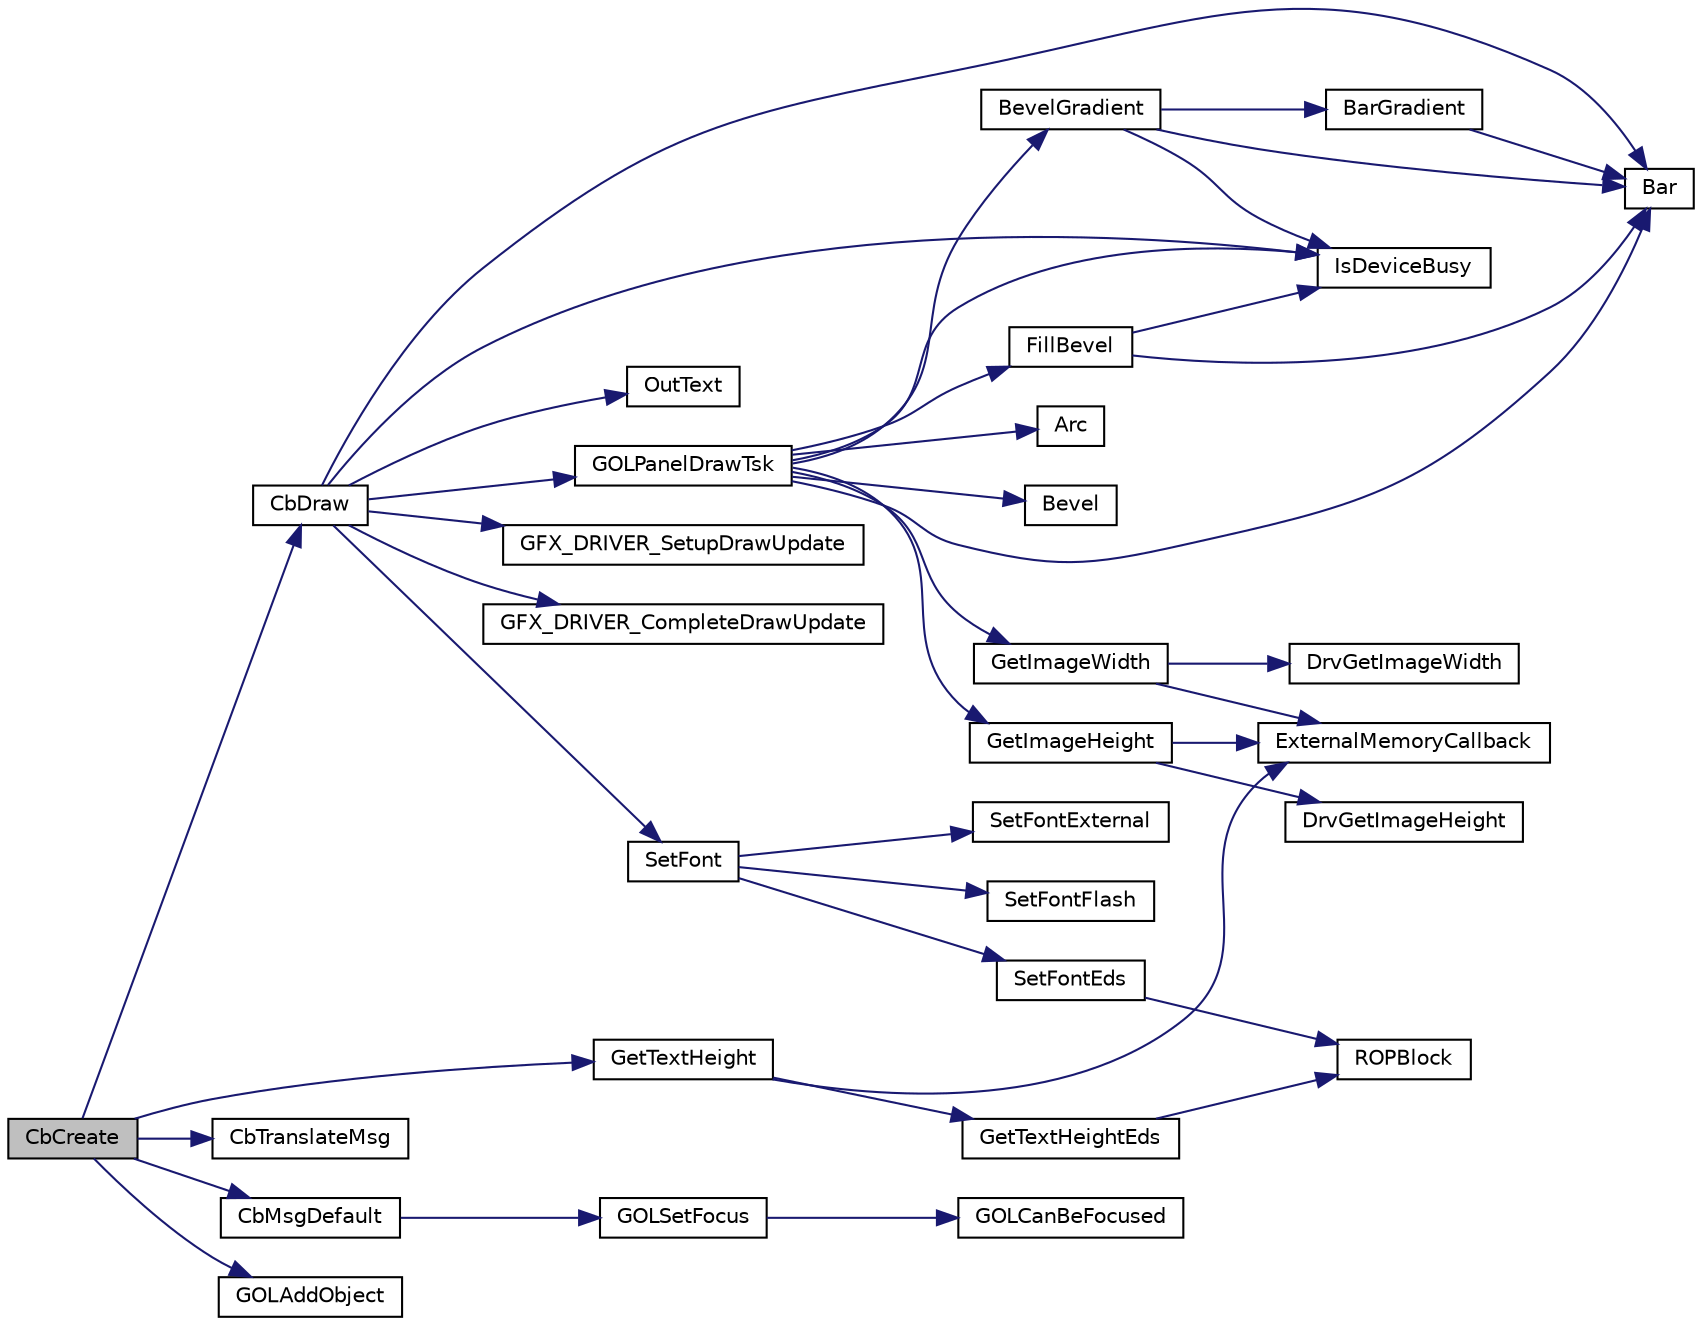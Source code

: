 digraph "CbCreate"
{
  edge [fontname="Helvetica",fontsize="10",labelfontname="Helvetica",labelfontsize="10"];
  node [fontname="Helvetica",fontsize="10",shape=record];
  rankdir="LR";
  Node1 [label="CbCreate",height=0.2,width=0.4,color="black", fillcolor="grey75", style="filled", fontcolor="black"];
  Node1 -> Node2 [color="midnightblue",fontsize="10",style="solid"];
  Node2 [label="CbDraw",height=0.2,width=0.4,color="black", fillcolor="white", style="filled",URL="$_check_box_8c.html#a3e8cd29f18ad886f66c756f4306bc077"];
  Node2 -> Node3 [color="midnightblue",fontsize="10",style="solid"];
  Node3 [label="IsDeviceBusy",height=0.2,width=0.4,color="black", fillcolor="white", style="filled",URL="$drv_t_f_t001_8c.html#a0ff44afc8539dc2bfe7acc1fce987b5a"];
  Node2 -> Node4 [color="midnightblue",fontsize="10",style="solid"];
  Node4 [label="GOLPanelDrawTsk",height=0.2,width=0.4,color="black", fillcolor="white", style="filled",URL="$_g_o_l_8c.html#a9d993f570a5a333450b08addacdfc974"];
  Node4 -> Node5 [color="midnightblue",fontsize="10",style="solid"];
  Node5 [label="GetImageWidth",height=0.2,width=0.4,color="black", fillcolor="white", style="filled",URL="$mchp_gfx_drv_8c.html#a9d6b711f608c6280dbf3db965bf53f81"];
  Node5 -> Node6 [color="midnightblue",fontsize="10",style="solid"];
  Node6 [label="DrvGetImageWidth",height=0.2,width=0.4,color="black", fillcolor="white", style="filled",URL="$mchp_gfx_drv_8c.html#a05ead627e39e37639c948aeb1b0055e2"];
  Node5 -> Node7 [color="midnightblue",fontsize="10",style="solid"];
  Node7 [label="ExternalMemoryCallback",height=0.2,width=0.4,color="black", fillcolor="white", style="filled",URL="$_primitive_8h.html#ae99cb247f7820909774ce7f4d345fc55"];
  Node4 -> Node8 [color="midnightblue",fontsize="10",style="solid"];
  Node8 [label="GetImageHeight",height=0.2,width=0.4,color="black", fillcolor="white", style="filled",URL="$mchp_gfx_drv_8c.html#a735808e61dbe820f1d2cea86e0201b1c"];
  Node8 -> Node9 [color="midnightblue",fontsize="10",style="solid"];
  Node9 [label="DrvGetImageHeight",height=0.2,width=0.4,color="black", fillcolor="white", style="filled",URL="$mchp_gfx_drv_8c.html#a196ad1219f94614d21e8f7c20dfa9d54"];
  Node8 -> Node7 [color="midnightblue",fontsize="10",style="solid"];
  Node4 -> Node10 [color="midnightblue",fontsize="10",style="solid"];
  Node10 [label="Arc",height=0.2,width=0.4,color="black", fillcolor="white", style="filled",URL="$_primitive_8h.html#a5707d25502a3e8c1217559f5567fbf44"];
  Node4 -> Node11 [color="midnightblue",fontsize="10",style="solid"];
  Node11 [label="Bar",height=0.2,width=0.4,color="black", fillcolor="white", style="filled",URL="$drv_t_f_t001_8c.html#a1127c70a0c39d3340abc25a4bd159c90"];
  Node4 -> Node12 [color="midnightblue",fontsize="10",style="solid"];
  Node12 [label="BevelGradient",height=0.2,width=0.4,color="black", fillcolor="white", style="filled",URL="$_primitive_8c.html#a679c93e02fea2b29eedde577b7b576d9"];
  Node12 -> Node3 [color="midnightblue",fontsize="10",style="solid"];
  Node12 -> Node11 [color="midnightblue",fontsize="10",style="solid"];
  Node12 -> Node13 [color="midnightblue",fontsize="10",style="solid"];
  Node13 [label="BarGradient",height=0.2,width=0.4,color="black", fillcolor="white", style="filled",URL="$_primitive_8c.html#a8cbf0b845f5cab0533a4f256b45126ba"];
  Node13 -> Node11 [color="midnightblue",fontsize="10",style="solid"];
  Node4 -> Node14 [color="midnightblue",fontsize="10",style="solid"];
  Node14 [label="FillBevel",height=0.2,width=0.4,color="black", fillcolor="white", style="filled",URL="$_primitive_8c.html#a9596558ab879615fb349ab5ac63e1439"];
  Node14 -> Node11 [color="midnightblue",fontsize="10",style="solid"];
  Node14 -> Node3 [color="midnightblue",fontsize="10",style="solid"];
  Node4 -> Node15 [color="midnightblue",fontsize="10",style="solid"];
  Node15 [label="Bevel",height=0.2,width=0.4,color="black", fillcolor="white", style="filled",URL="$_primitive_8h.html#ae13dd4f088c7564dbc5737d7b7215a9b"];
  Node4 -> Node3 [color="midnightblue",fontsize="10",style="solid"];
  Node2 -> Node16 [color="midnightblue",fontsize="10",style="solid"];
  Node16 [label="SetFont",height=0.2,width=0.4,color="black", fillcolor="white", style="filled",URL="$mchp_gfx_drv_8c.html#ac7545477aa730cd4411bf167e36be4d2"];
  Node16 -> Node17 [color="midnightblue",fontsize="10",style="solid"];
  Node17 [label="SetFontFlash",height=0.2,width=0.4,color="black", fillcolor="white", style="filled",URL="$_primitive_8h.html#a4230e4793e9071c57632635b13730196"];
  Node16 -> Node18 [color="midnightblue",fontsize="10",style="solid"];
  Node18 [label="SetFontExternal",height=0.2,width=0.4,color="black", fillcolor="white", style="filled",URL="$_primitive_8h.html#a52baa956ba4ac180550899f24a1e6fd2"];
  Node16 -> Node19 [color="midnightblue",fontsize="10",style="solid"];
  Node19 [label="SetFontEds",height=0.2,width=0.4,color="black", fillcolor="white", style="filled",URL="$mchp_gfx_drv_8c.html#adc6b3b26e646f3f49df4d4e48ee9801d"];
  Node19 -> Node20 [color="midnightblue",fontsize="10",style="solid"];
  Node20 [label="ROPBlock",height=0.2,width=0.4,color="black", fillcolor="white", style="filled",URL="$mchp_gfx_drv_8c.html#a0c6cf4c2bc9ef68c22b09f6ced12e887"];
  Node2 -> Node21 [color="midnightblue",fontsize="10",style="solid"];
  Node21 [label="OutText",height=0.2,width=0.4,color="black", fillcolor="white", style="filled",URL="$_primitive_8h.html#a7065e54824522c9b24504ac571751e83"];
  Node2 -> Node22 [color="midnightblue",fontsize="10",style="solid"];
  Node22 [label="GFX_DRIVER_SetupDrawUpdate",height=0.2,width=0.4,color="black", fillcolor="white", style="filled",URL="$_display_driver_8h.html#a5aedb9585841927714ec988d95b21971"];
  Node2 -> Node11 [color="midnightblue",fontsize="10",style="solid"];
  Node2 -> Node23 [color="midnightblue",fontsize="10",style="solid"];
  Node23 [label="GFX_DRIVER_CompleteDrawUpdate",height=0.2,width=0.4,color="black", fillcolor="white", style="filled",URL="$_display_driver_8h.html#a561b13096a6795a7ae72408135f1f64a"];
  Node1 -> Node24 [color="midnightblue",fontsize="10",style="solid"];
  Node24 [label="CbTranslateMsg",height=0.2,width=0.4,color="black", fillcolor="white", style="filled",URL="$_check_box_8c.html#ab3add13550d0f671d960fe64df405891"];
  Node1 -> Node25 [color="midnightblue",fontsize="10",style="solid"];
  Node25 [label="CbMsgDefault",height=0.2,width=0.4,color="black", fillcolor="white", style="filled",URL="$_check_box_8c.html#ac0ac250526e87fc958b12a4196e98d7d"];
  Node25 -> Node26 [color="midnightblue",fontsize="10",style="solid"];
  Node26 [label="GOLSetFocus",height=0.2,width=0.4,color="black", fillcolor="white", style="filled",URL="$_g_o_l_8c.html#a79899dbdb178045993a71b7f5bc4e6f2"];
  Node26 -> Node27 [color="midnightblue",fontsize="10",style="solid"];
  Node27 [label="GOLCanBeFocused",height=0.2,width=0.4,color="black", fillcolor="white", style="filled",URL="$_g_o_l_8c.html#aec07eb80e84c32dfa982aa247d6de500"];
  Node1 -> Node28 [color="midnightblue",fontsize="10",style="solid"];
  Node28 [label="GetTextHeight",height=0.2,width=0.4,color="black", fillcolor="white", style="filled",URL="$mchp_gfx_drv_8c.html#aa326de021b2580764f2260a7c446c9f8"];
  Node28 -> Node7 [color="midnightblue",fontsize="10",style="solid"];
  Node28 -> Node29 [color="midnightblue",fontsize="10",style="solid"];
  Node29 [label="GetTextHeightEds",height=0.2,width=0.4,color="black", fillcolor="white", style="filled",URL="$mchp_gfx_drv_8c.html#a6e223656c7d8e1bd5dade22d0b56de82"];
  Node29 -> Node20 [color="midnightblue",fontsize="10",style="solid"];
  Node1 -> Node30 [color="midnightblue",fontsize="10",style="solid"];
  Node30 [label="GOLAddObject",height=0.2,width=0.4,color="black", fillcolor="white", style="filled",URL="$_g_o_l_8c.html#a94aae51b11bd0c190e5a4abed26658f7"];
}
